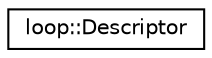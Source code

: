 digraph "Graphical Class Hierarchy"
{
 // LATEX_PDF_SIZE
  edge [fontname="Helvetica",fontsize="10",labelfontname="Helvetica",labelfontsize="10"];
  node [fontname="Helvetica",fontsize="10",shape=record];
  rankdir="LR";
  Node0 [label="loop::Descriptor",height=0.2,width=0.4,color="black", fillcolor="white", style="filled",URL="$classloop_1_1Descriptor.html",tooltip=" "];
}

